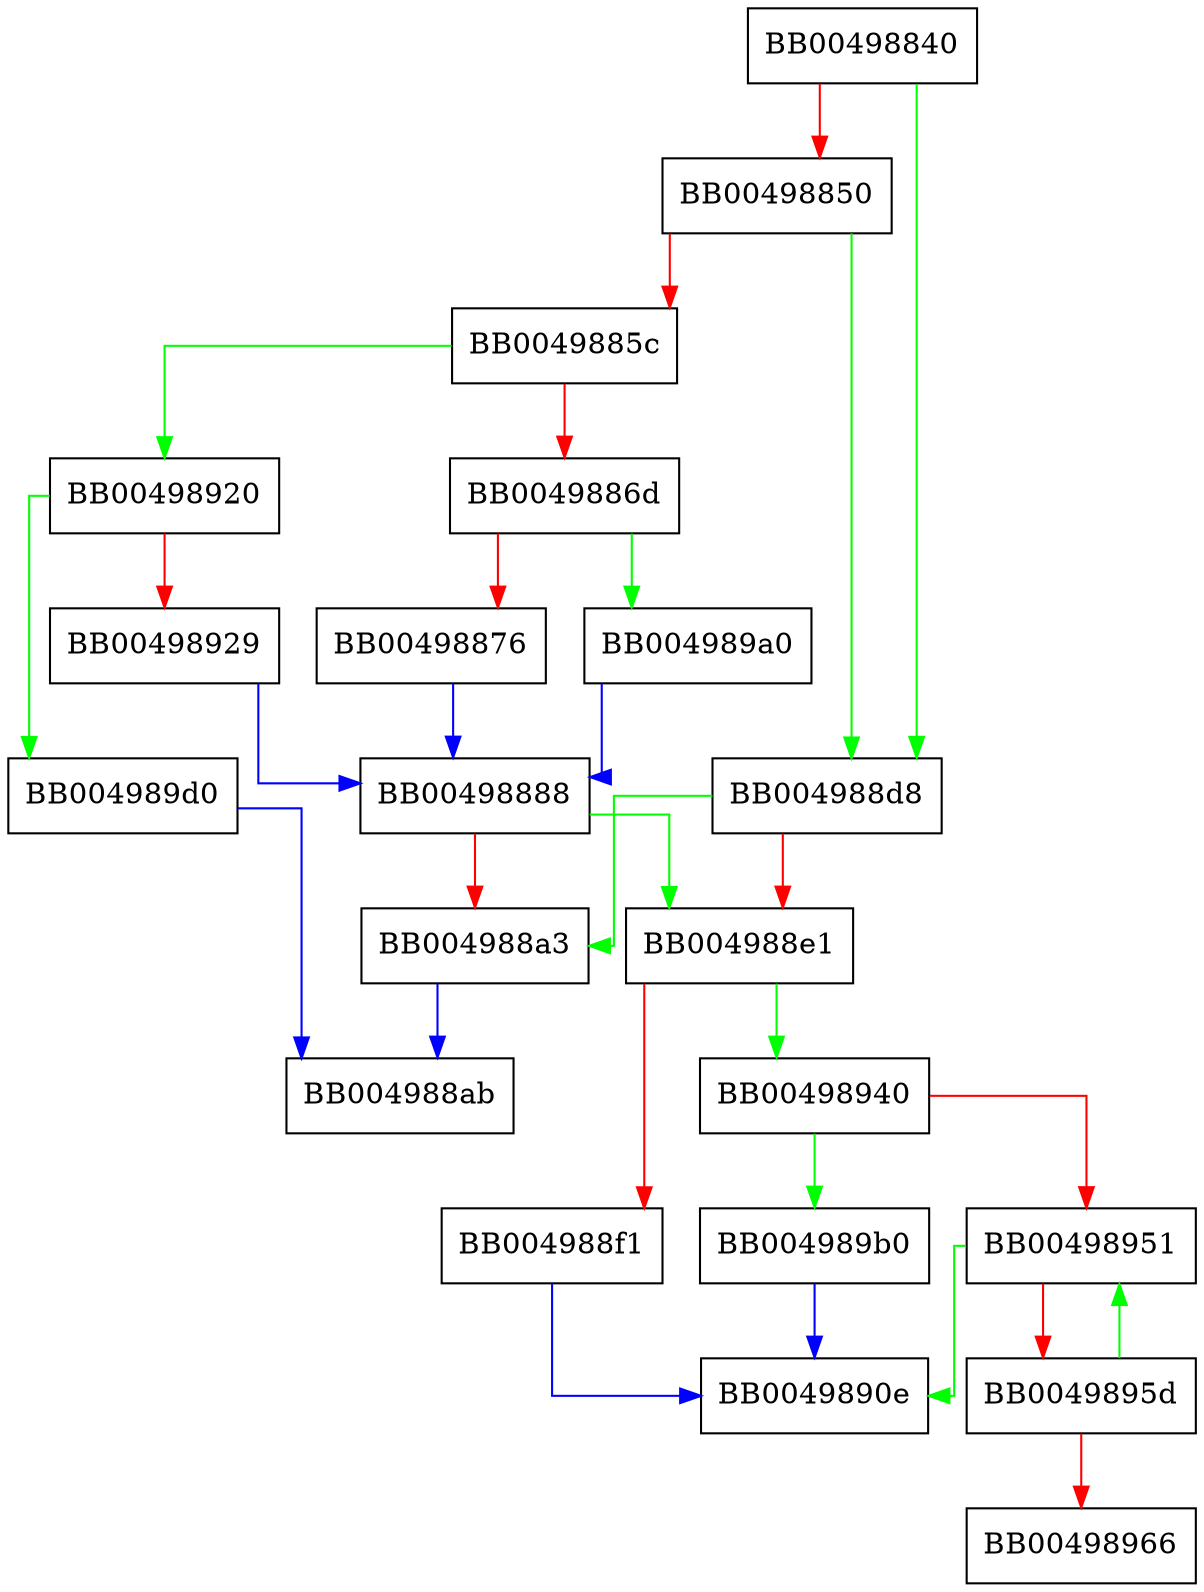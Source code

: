digraph SSL_SESSION_list_add {
  node [shape="box"];
  graph [splines=ortho];
  BB00498840 -> BB004988d8 [color="green"];
  BB00498840 -> BB00498850 [color="red"];
  BB00498850 -> BB004988d8 [color="green"];
  BB00498850 -> BB0049885c [color="red"];
  BB0049885c -> BB00498920 [color="green"];
  BB0049885c -> BB0049886d [color="red"];
  BB0049886d -> BB004989a0 [color="green"];
  BB0049886d -> BB00498876 [color="red"];
  BB00498876 -> BB00498888 [color="blue"];
  BB00498888 -> BB004988e1 [color="green"];
  BB00498888 -> BB004988a3 [color="red"];
  BB004988a3 -> BB004988ab [color="blue"];
  BB004988d8 -> BB004988a3 [color="green"];
  BB004988d8 -> BB004988e1 [color="red"];
  BB004988e1 -> BB00498940 [color="green"];
  BB004988e1 -> BB004988f1 [color="red"];
  BB004988f1 -> BB0049890e [color="blue"];
  BB00498920 -> BB004989d0 [color="green"];
  BB00498920 -> BB00498929 [color="red"];
  BB00498929 -> BB00498888 [color="blue"];
  BB00498940 -> BB004989b0 [color="green"];
  BB00498940 -> BB00498951 [color="red"];
  BB00498951 -> BB0049890e [color="green"];
  BB00498951 -> BB0049895d [color="red"];
  BB0049895d -> BB00498951 [color="green"];
  BB0049895d -> BB00498966 [color="red"];
  BB004989a0 -> BB00498888 [color="blue"];
  BB004989b0 -> BB0049890e [color="blue"];
  BB004989d0 -> BB004988ab [color="blue"];
}